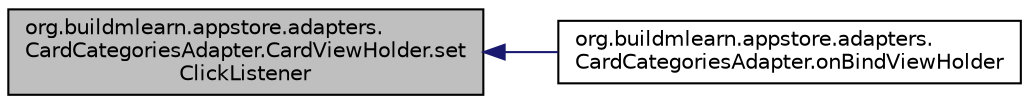 digraph "org.buildmlearn.appstore.adapters.CardCategoriesAdapter.CardViewHolder.setClickListener"
{
 // INTERACTIVE_SVG=YES
  bgcolor="transparent";
  edge [fontname="Helvetica",fontsize="10",labelfontname="Helvetica",labelfontsize="10"];
  node [fontname="Helvetica",fontsize="10",shape=record];
  rankdir="LR";
  Node1 [label="org.buildmlearn.appstore.adapters.\lCardCategoriesAdapter.CardViewHolder.set\lClickListener",height=0.2,width=0.4,color="black", fillcolor="grey75", style="filled", fontcolor="black"];
  Node1 -> Node2 [dir="back",color="midnightblue",fontsize="10",style="solid",fontname="Helvetica"];
  Node2 [label="org.buildmlearn.appstore.adapters.\lCardCategoriesAdapter.onBindViewHolder",height=0.2,width=0.4,color="black",URL="$d6/d04/classorg_1_1buildmlearn_1_1appstore_1_1adapters_1_1_card_categories_adapter.html#a15a41b533fef084c27b851ed933a4361",tooltip="It binds content to the views. "];
}
